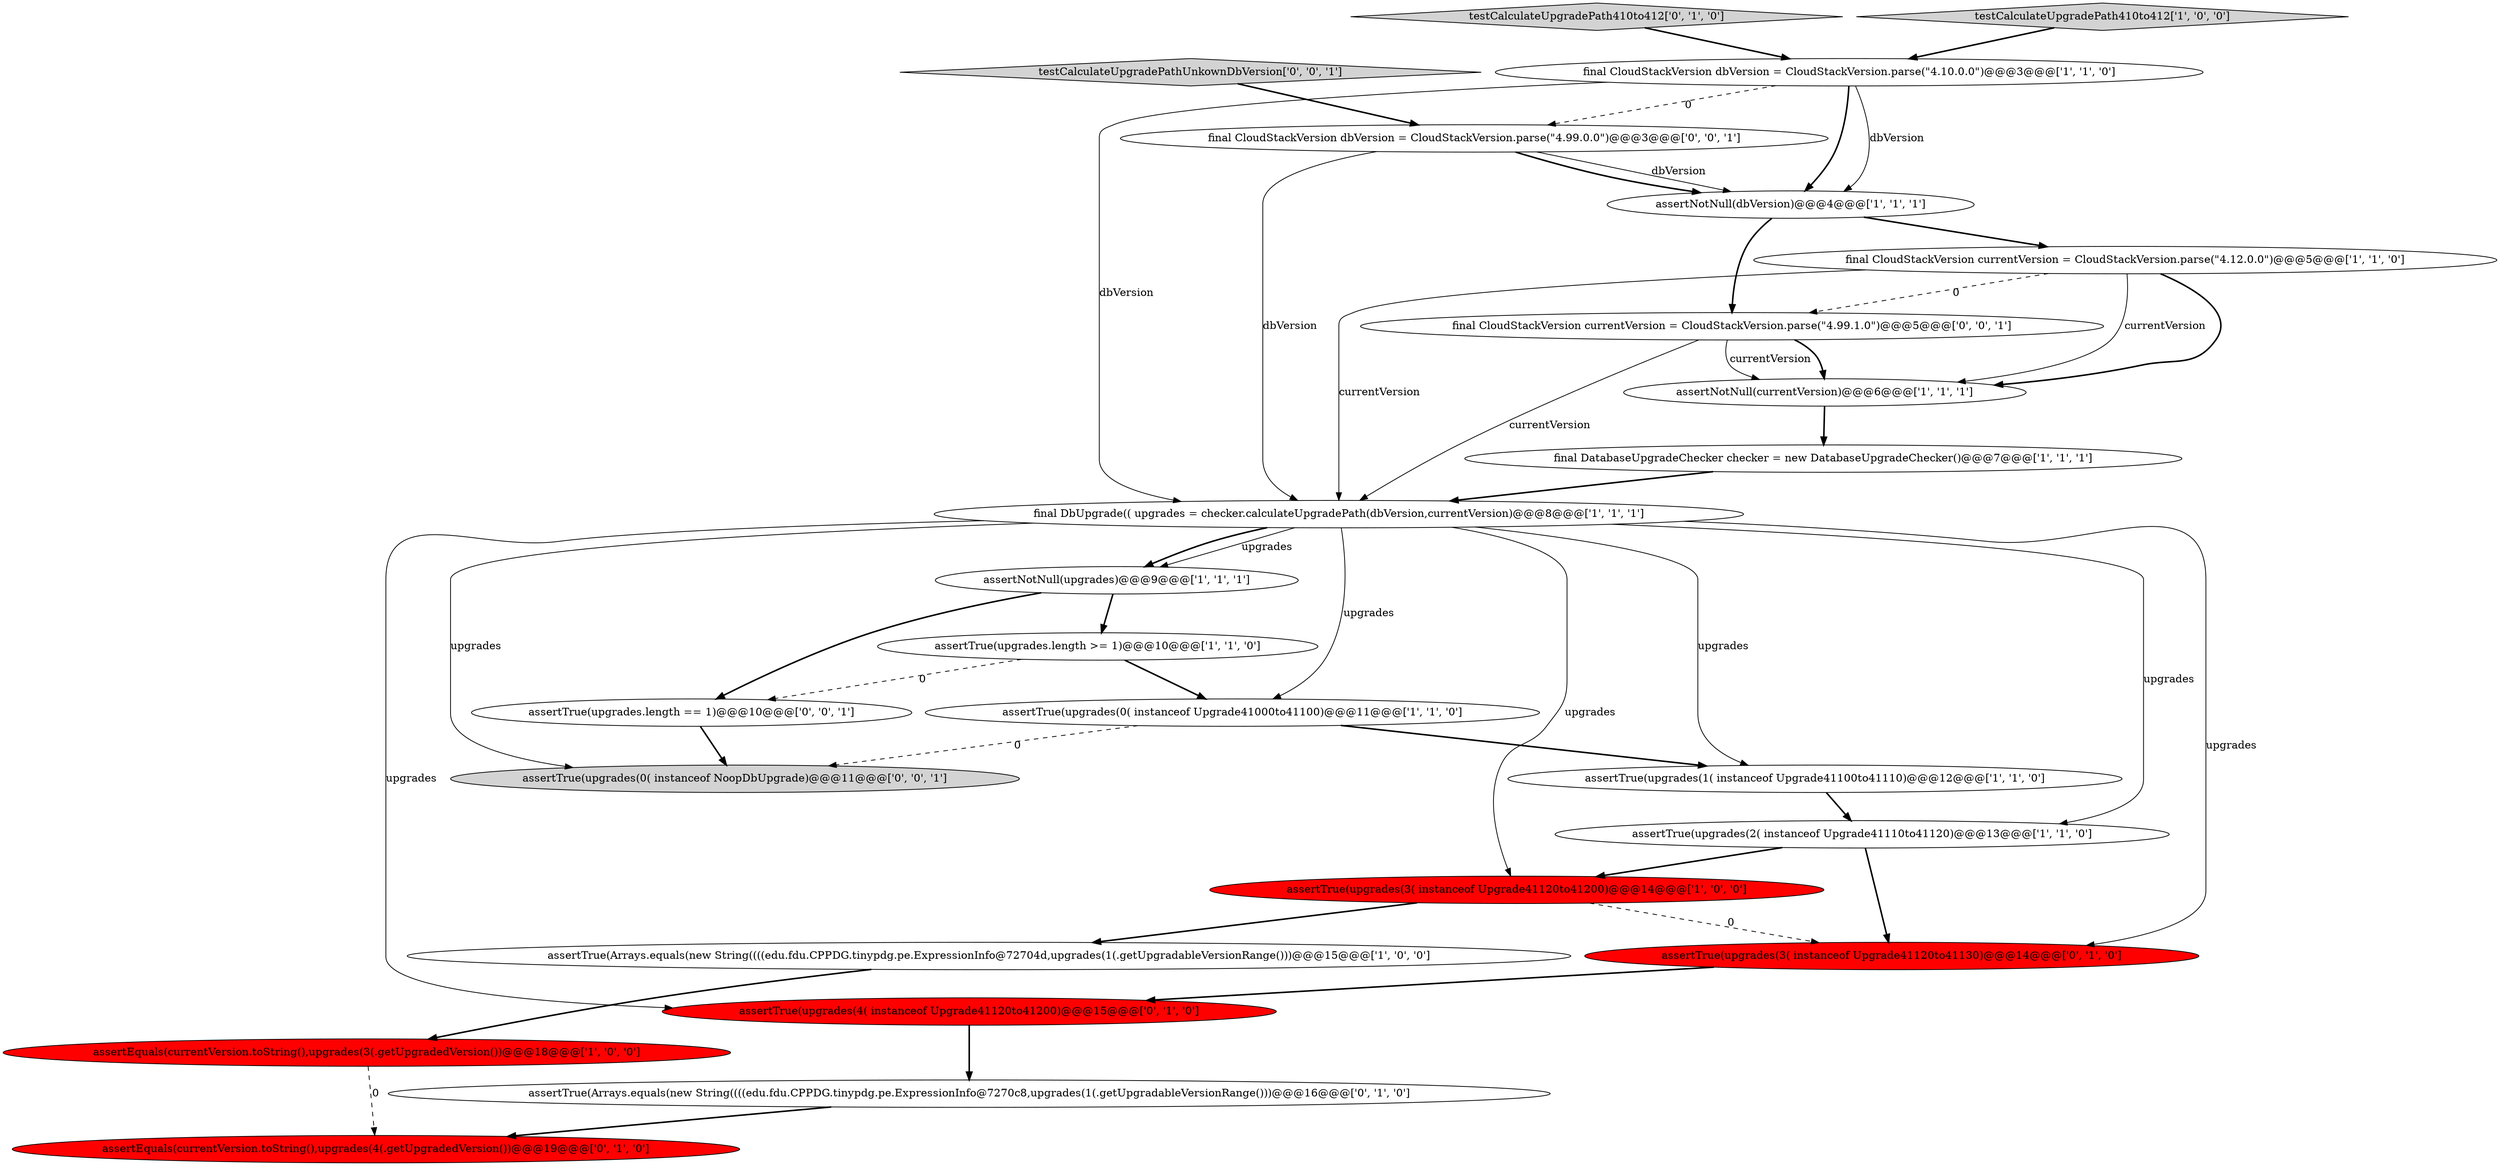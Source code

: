 digraph {
14 [style = filled, label = "assertTrue(upgrades(2( instanceof Upgrade41110to41120)@@@13@@@['1', '1', '0']", fillcolor = white, shape = ellipse image = "AAA0AAABBB1BBB"];
23 [style = filled, label = "assertTrue(upgrades.length == 1)@@@10@@@['0', '0', '1']", fillcolor = white, shape = ellipse image = "AAA0AAABBB3BBB"];
4 [style = filled, label = "final CloudStackVersion currentVersion = CloudStackVersion.parse(\"4.12.0.0\")@@@5@@@['1', '1', '0']", fillcolor = white, shape = ellipse image = "AAA0AAABBB1BBB"];
2 [style = filled, label = "assertEquals(currentVersion.toString(),upgrades(3(.getUpgradedVersion())@@@18@@@['1', '0', '0']", fillcolor = red, shape = ellipse image = "AAA1AAABBB1BBB"];
6 [style = filled, label = "assertNotNull(currentVersion)@@@6@@@['1', '1', '1']", fillcolor = white, shape = ellipse image = "AAA0AAABBB1BBB"];
19 [style = filled, label = "assertEquals(currentVersion.toString(),upgrades(4(.getUpgradedVersion())@@@19@@@['0', '1', '0']", fillcolor = red, shape = ellipse image = "AAA1AAABBB2BBB"];
17 [style = filled, label = "assertTrue(Arrays.equals(new String((((edu.fdu.CPPDG.tinypdg.pe.ExpressionInfo@7270c8,upgrades(1(.getUpgradableVersionRange()))@@@16@@@['0', '1', '0']", fillcolor = white, shape = ellipse image = "AAA0AAABBB2BBB"];
0 [style = filled, label = "assertTrue(Arrays.equals(new String((((edu.fdu.CPPDG.tinypdg.pe.ExpressionInfo@72704d,upgrades(1(.getUpgradableVersionRange()))@@@15@@@['1', '0', '0']", fillcolor = white, shape = ellipse image = "AAA0AAABBB1BBB"];
16 [style = filled, label = "assertTrue(upgrades(3( instanceof Upgrade41120to41130)@@@14@@@['0', '1', '0']", fillcolor = red, shape = ellipse image = "AAA1AAABBB2BBB"];
18 [style = filled, label = "testCalculateUpgradePath410to412['0', '1', '0']", fillcolor = lightgray, shape = diamond image = "AAA0AAABBB2BBB"];
15 [style = filled, label = "assertTrue(upgrades(4( instanceof Upgrade41120to41200)@@@15@@@['0', '1', '0']", fillcolor = red, shape = ellipse image = "AAA1AAABBB2BBB"];
21 [style = filled, label = "testCalculateUpgradePathUnkownDbVersion['0', '0', '1']", fillcolor = lightgray, shape = diamond image = "AAA0AAABBB3BBB"];
10 [style = filled, label = "final CloudStackVersion dbVersion = CloudStackVersion.parse(\"4.10.0.0\")@@@3@@@['1', '1', '0']", fillcolor = white, shape = ellipse image = "AAA0AAABBB1BBB"];
5 [style = filled, label = "assertTrue(upgrades(1( instanceof Upgrade41100to41110)@@@12@@@['1', '1', '0']", fillcolor = white, shape = ellipse image = "AAA0AAABBB1BBB"];
9 [style = filled, label = "assertTrue(upgrades(3( instanceof Upgrade41120to41200)@@@14@@@['1', '0', '0']", fillcolor = red, shape = ellipse image = "AAA1AAABBB1BBB"];
1 [style = filled, label = "testCalculateUpgradePath410to412['1', '0', '0']", fillcolor = lightgray, shape = diamond image = "AAA0AAABBB1BBB"];
13 [style = filled, label = "assertNotNull(upgrades)@@@9@@@['1', '1', '1']", fillcolor = white, shape = ellipse image = "AAA0AAABBB1BBB"];
12 [style = filled, label = "assertTrue(upgrades.length >= 1)@@@10@@@['1', '1', '0']", fillcolor = white, shape = ellipse image = "AAA0AAABBB1BBB"];
11 [style = filled, label = "final DbUpgrade(( upgrades = checker.calculateUpgradePath(dbVersion,currentVersion)@@@8@@@['1', '1', '1']", fillcolor = white, shape = ellipse image = "AAA0AAABBB1BBB"];
24 [style = filled, label = "final CloudStackVersion dbVersion = CloudStackVersion.parse(\"4.99.0.0\")@@@3@@@['0', '0', '1']", fillcolor = white, shape = ellipse image = "AAA0AAABBB3BBB"];
7 [style = filled, label = "final DatabaseUpgradeChecker checker = new DatabaseUpgradeChecker()@@@7@@@['1', '1', '1']", fillcolor = white, shape = ellipse image = "AAA0AAABBB1BBB"];
3 [style = filled, label = "assertNotNull(dbVersion)@@@4@@@['1', '1', '1']", fillcolor = white, shape = ellipse image = "AAA0AAABBB1BBB"];
20 [style = filled, label = "final CloudStackVersion currentVersion = CloudStackVersion.parse(\"4.99.1.0\")@@@5@@@['0', '0', '1']", fillcolor = white, shape = ellipse image = "AAA0AAABBB3BBB"];
22 [style = filled, label = "assertTrue(upgrades(0( instanceof NoopDbUpgrade)@@@11@@@['0', '0', '1']", fillcolor = lightgray, shape = ellipse image = "AAA0AAABBB3BBB"];
8 [style = filled, label = "assertTrue(upgrades(0( instanceof Upgrade41000to41100)@@@11@@@['1', '1', '0']", fillcolor = white, shape = ellipse image = "AAA0AAABBB1BBB"];
24->3 [style = solid, label="dbVersion"];
14->16 [style = bold, label=""];
10->3 [style = solid, label="dbVersion"];
16->15 [style = bold, label=""];
9->16 [style = dashed, label="0"];
7->11 [style = bold, label=""];
2->19 [style = dashed, label="0"];
12->23 [style = dashed, label="0"];
11->5 [style = solid, label="upgrades"];
9->0 [style = bold, label=""];
4->6 [style = bold, label=""];
11->22 [style = solid, label="upgrades"];
11->13 [style = solid, label="upgrades"];
0->2 [style = bold, label=""];
10->3 [style = bold, label=""];
4->11 [style = solid, label="currentVersion"];
21->24 [style = bold, label=""];
10->11 [style = solid, label="dbVersion"];
11->16 [style = solid, label="upgrades"];
5->14 [style = bold, label=""];
20->6 [style = bold, label=""];
3->4 [style = bold, label=""];
17->19 [style = bold, label=""];
20->11 [style = solid, label="currentVersion"];
8->22 [style = dashed, label="0"];
15->17 [style = bold, label=""];
3->20 [style = bold, label=""];
13->12 [style = bold, label=""];
11->9 [style = solid, label="upgrades"];
23->22 [style = bold, label=""];
8->5 [style = bold, label=""];
18->10 [style = bold, label=""];
24->11 [style = solid, label="dbVersion"];
4->20 [style = dashed, label="0"];
12->8 [style = bold, label=""];
11->14 [style = solid, label="upgrades"];
4->6 [style = solid, label="currentVersion"];
11->13 [style = bold, label=""];
13->23 [style = bold, label=""];
11->8 [style = solid, label="upgrades"];
14->9 [style = bold, label=""];
20->6 [style = solid, label="currentVersion"];
11->15 [style = solid, label="upgrades"];
6->7 [style = bold, label=""];
1->10 [style = bold, label=""];
24->3 [style = bold, label=""];
10->24 [style = dashed, label="0"];
}
